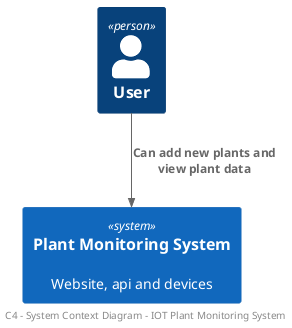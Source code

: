 @startuml system_context
!include <C4/C4_Container>

left footer "  C4 - System Context Diagram - IOT Plant Monitoring System"

Person(User, "User")

System(System, "Plant Monitoring System", "Website, api and devices")

Rel(User, System, "Can add new plants and view plant data")

@enduml